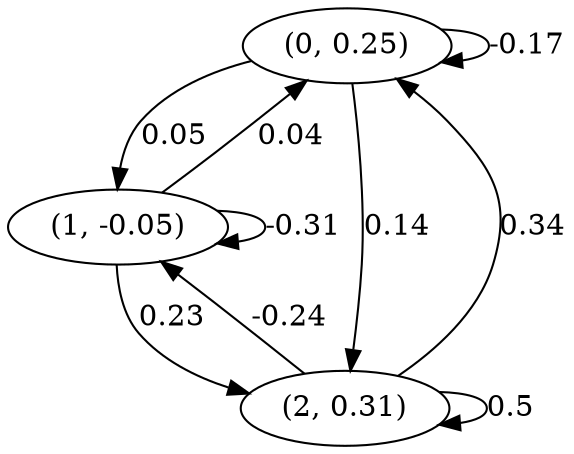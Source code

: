 digraph {
    0 [ label = "(0, 0.25)" ]
    1 [ label = "(1, -0.05)" ]
    2 [ label = "(2, 0.31)" ]
    0 -> 0 [ label = "-0.17" ]
    1 -> 1 [ label = "-0.31" ]
    2 -> 2 [ label = "0.5" ]
    1 -> 0 [ label = "0.04" ]
    2 -> 0 [ label = "0.34" ]
    0 -> 1 [ label = "0.05" ]
    2 -> 1 [ label = "-0.24" ]
    0 -> 2 [ label = "0.14" ]
    1 -> 2 [ label = "0.23" ]
}

